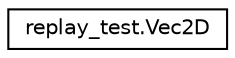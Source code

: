 digraph "Graphical Class Hierarchy"
{
 // LATEX_PDF_SIZE
  edge [fontname="Helvetica",fontsize="10",labelfontname="Helvetica",labelfontsize="10"];
  node [fontname="Helvetica",fontsize="10",shape=record];
  rankdir="LR";
  Node0 [label="replay_test.Vec2D",height=0.2,width=0.4,color="black", fillcolor="white", style="filled",URL="$classreplay__test_1_1Vec2D.html",tooltip=" "];
}
